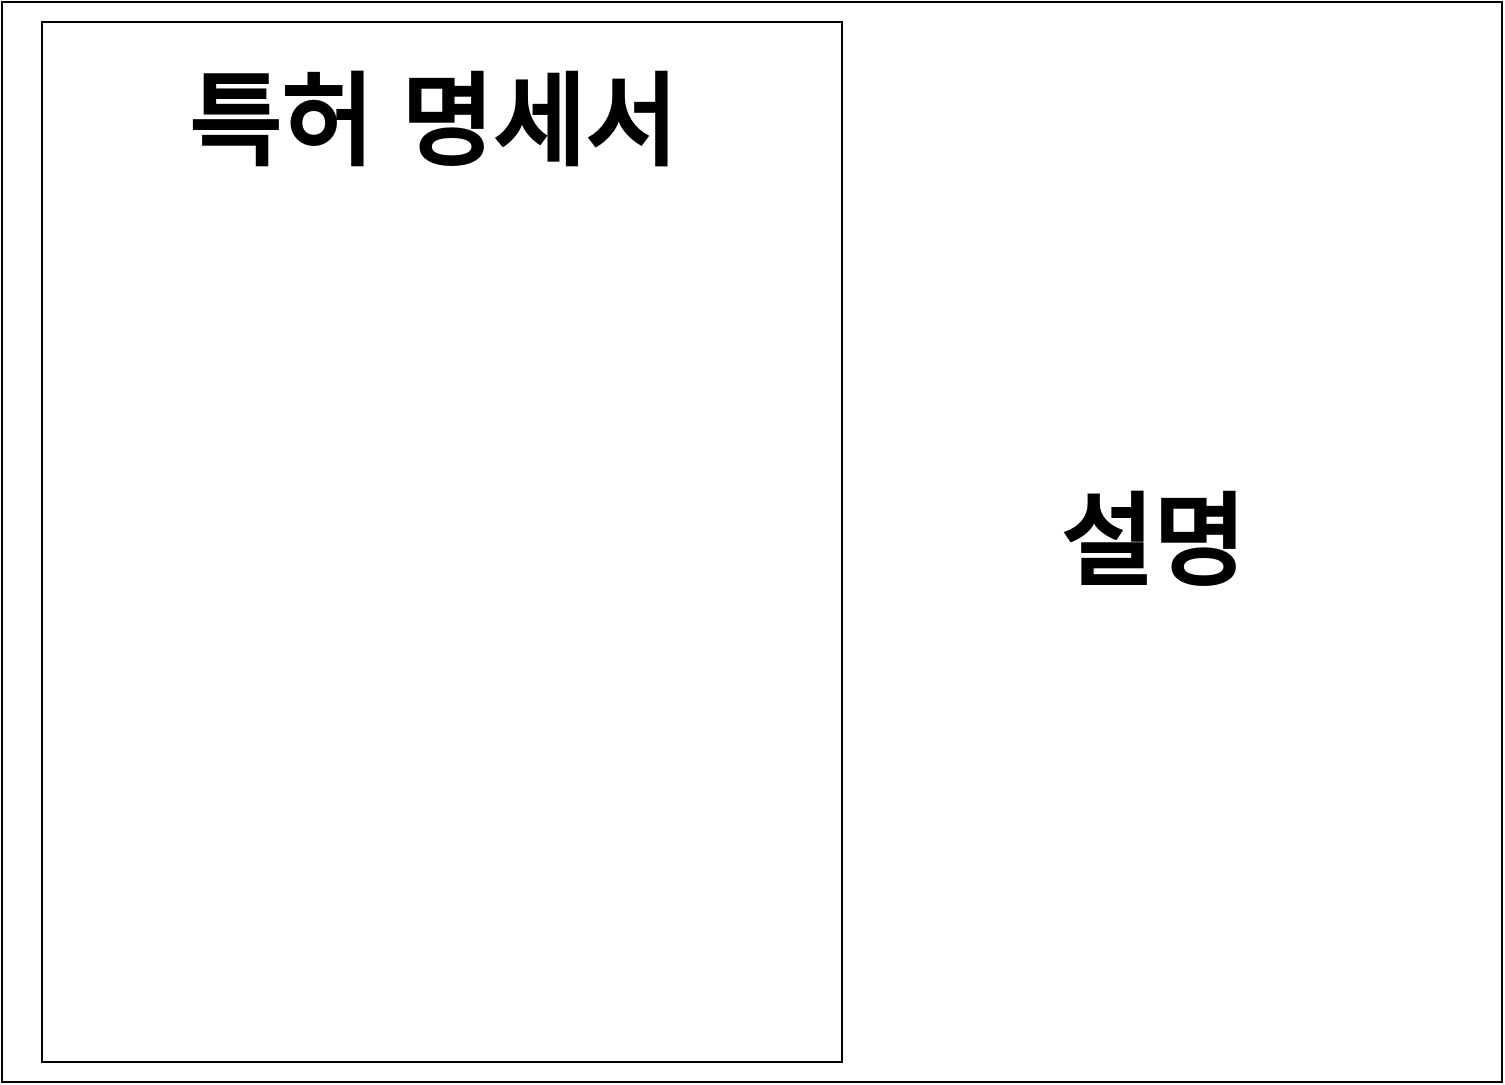 <mxfile version="10.9.5" type="device"><diagram id="Sb59Y6OJ7hIB76k2IiIy" name="Page-1"><mxGraphModel dx="1551" dy="1154" grid="1" gridSize="10" guides="1" tooltips="1" connect="1" arrows="1" fold="1" page="1" pageScale="1" pageWidth="827" pageHeight="1169" math="0" shadow="0"><root><mxCell id="0"/><mxCell id="1" parent="0"/><mxCell id="DeZ-ngfbsgX52dxn9gQ0-1" value="" style="rounded=0;whiteSpace=wrap;html=1;fillColor=none;" vertex="1" parent="1"><mxGeometry x="20" y="20" width="750" height="540" as="geometry"/></mxCell><mxCell id="DeZ-ngfbsgX52dxn9gQ0-2" value="" style="rounded=0;whiteSpace=wrap;html=1;" vertex="1" parent="1"><mxGeometry x="40" y="30" width="400" height="520" as="geometry"/></mxCell><mxCell id="DeZ-ngfbsgX52dxn9gQ0-3" value="특허 명세서" style="text;html=1;strokeColor=none;fillColor=none;align=center;verticalAlign=middle;whiteSpace=wrap;rounded=0;fontSize=50;fontStyle=1" vertex="1" parent="1"><mxGeometry x="80" y="50" width="310" height="60" as="geometry"/></mxCell><mxCell id="DeZ-ngfbsgX52dxn9gQ0-6" value="설명" style="text;html=1;strokeColor=none;fillColor=none;align=center;verticalAlign=middle;whiteSpace=wrap;rounded=0;fontSize=50;fontStyle=1" vertex="1" parent="1"><mxGeometry x="540" y="255" width="110" height="70" as="geometry"/></mxCell></root></mxGraphModel></diagram></mxfile>